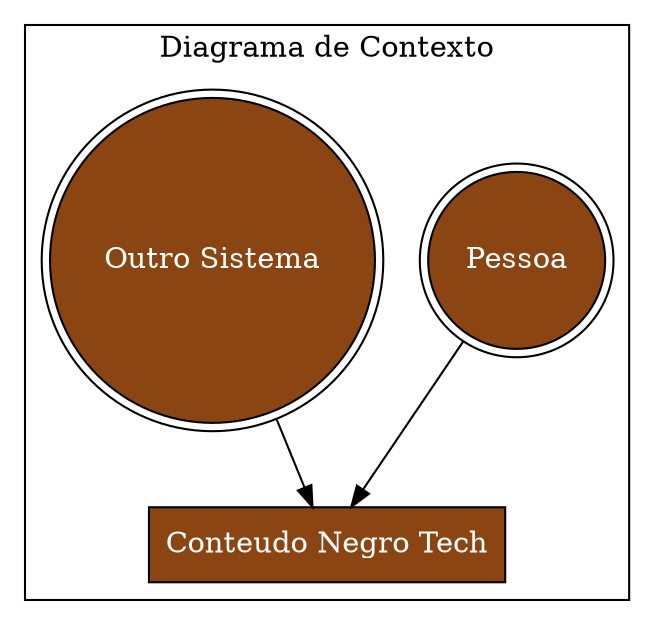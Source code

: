 digraph diagramaContexto {

	subgraph cluster_principal {
		node[shape=record,style=filled,fillcolor=chocolate4,fontcolor=white]
  		label = "Diagrama de Contexto";

  		conteudoNegroTech[label="Conteudo Negro Tech"]
  		pessoa[label="Pessoa",shape="doublecircle"]
  		outroSistema[label="Outro Sistema", shape="doublecircle"]

  		pessoa -> conteudoNegroTech;
  		outroSistema -> conteudoNegroTech;
	}

}